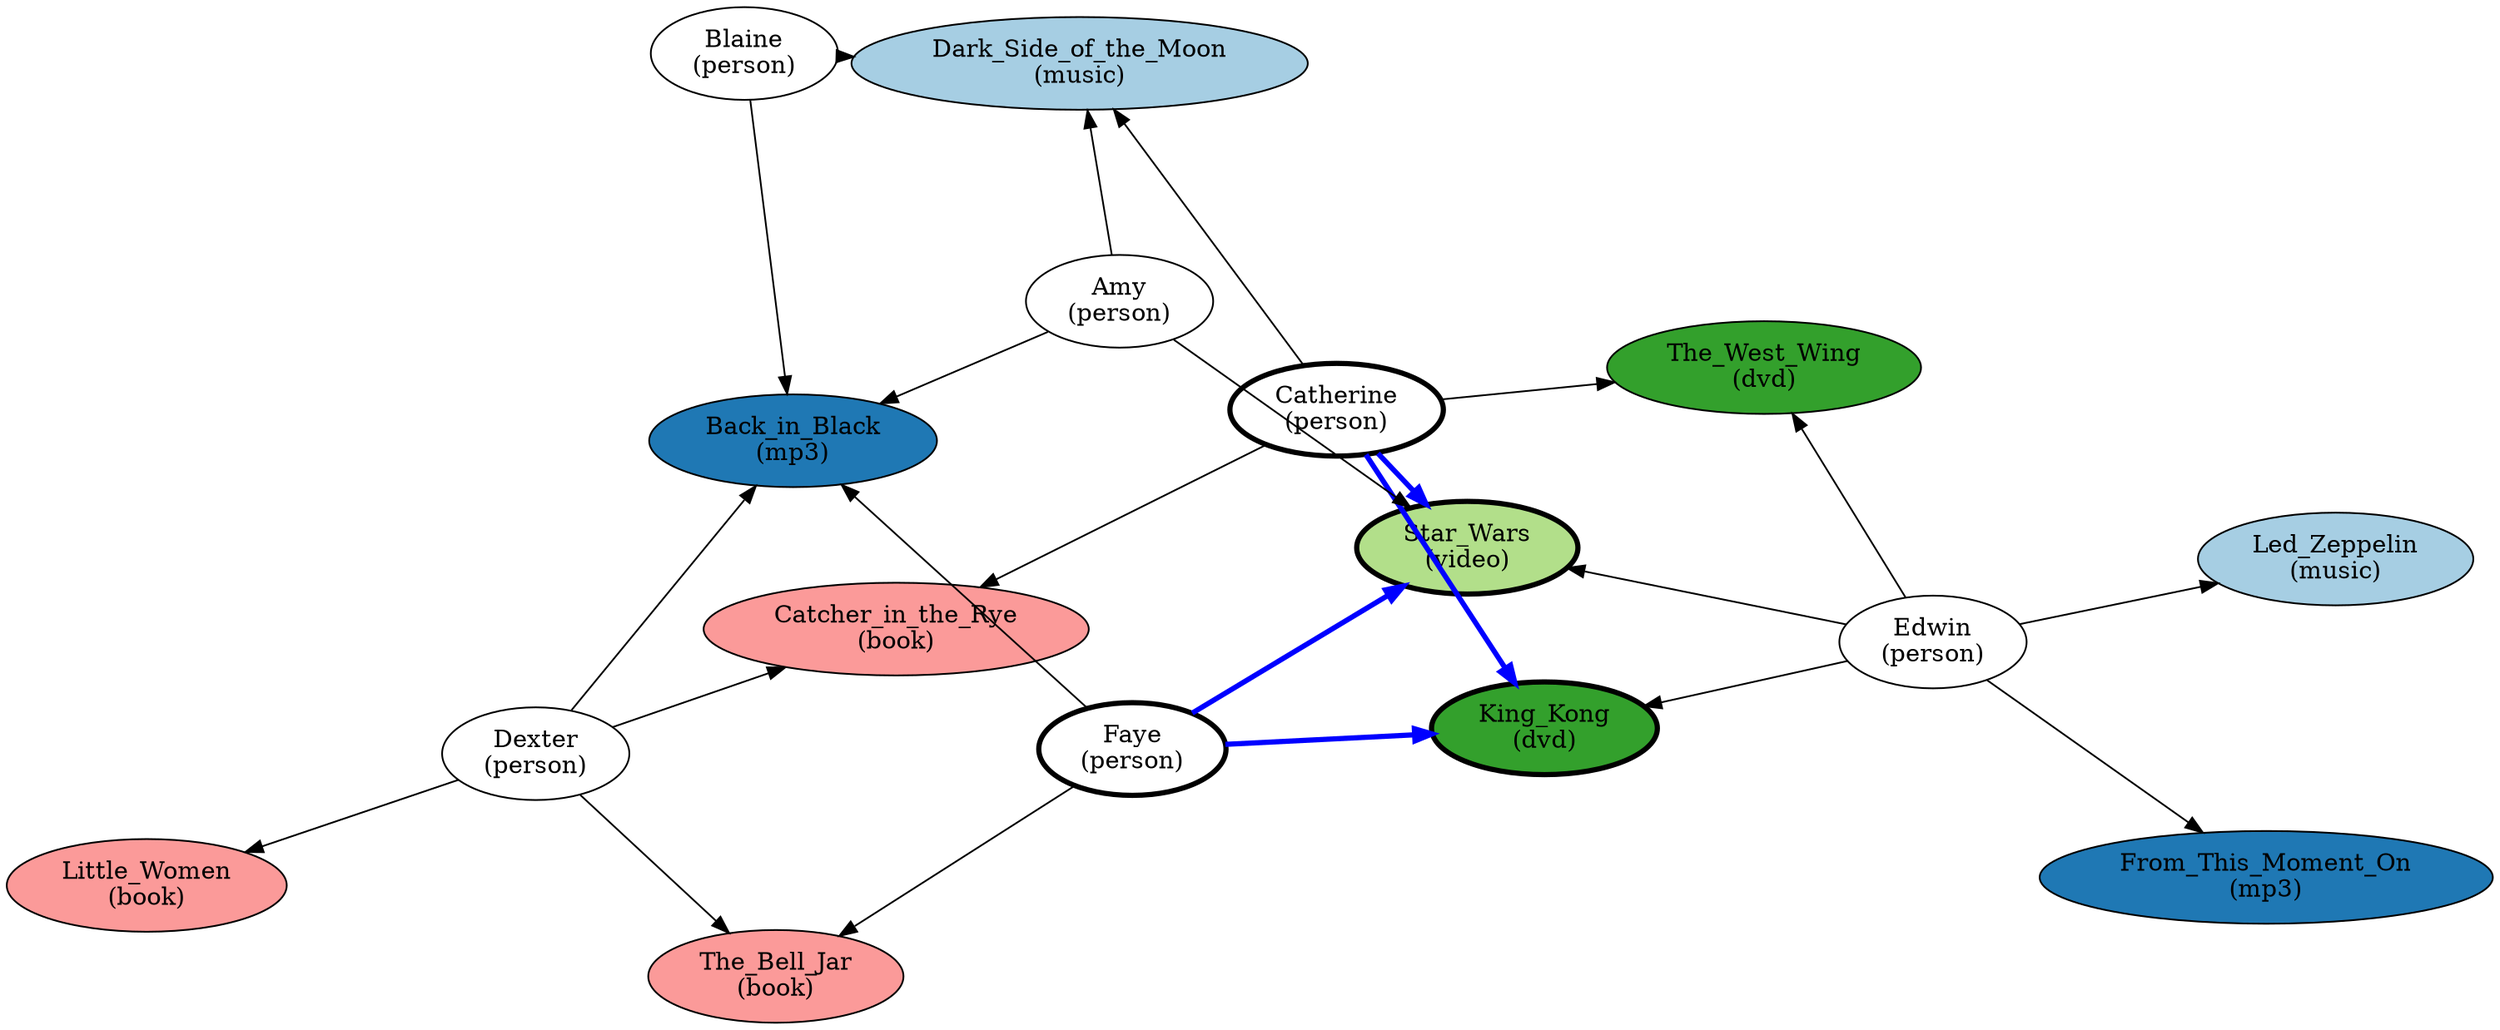 digraph G {
layout=sfdp; overlap=prism; overlap_scaling=-3
node[colorscheme=paired8, style=filled, color=black]
"VIDEO1"[fillcolor= "3",label= "Star_Wars\n(video)",color= "blue",penwidth= "3"]
"MUSIC2"[fillcolor= "1",label= "Led_Zeppelin\n(music)",color= "",penwidth= "."]
"MUSIC1"[fillcolor= "1",label= "Dark_Side_of_the_Moon\n(music)",color= "",penwidth= "."]
"MP3B"[fillcolor= "2",label= "From_This_Moment_On\n(mp3)",color= "",penwidth= "."]
"MP3A"[fillcolor= "2",label= "Back_in_Black\n(mp3)",color= "",penwidth= "."]
"DVD2"[fillcolor= "4",label= "King_Kong\n(dvd)",color= "blue",penwidth= "3"]
"DVD1"[fillcolor= "4",label= "The_West_Wing\n(dvd)",color= "",penwidth= "."]
"BOOK3"[fillcolor= "5",label= "The_Bell_Jar\n(book)",color= "",penwidth= "."]
"BOOK2"[fillcolor= "5",label= "Little_Women\n(book)",color= "",penwidth= "."]
"BOOK1"[fillcolor= "5",label= "Catcher_in_the_Rye\n(book)",color= "",penwidth= "."]
"6"[fillcolor= "white",label= "Faye\n(person)",color= "blue",penwidth= "3"]
"5"[fillcolor= "white",label= "Edwin\n(person)",color= "",penwidth= "."]
"4"[fillcolor= "white",label= "Dexter\n(person)",color= "",penwidth= "."]
"3"[fillcolor= "white",label= "Catherine\n(person)",color= "blue",penwidth= "3"]
"2"[fillcolor= "white",label= "Blaine\n(person)",color= "",penwidth= "."]
"1"[fillcolor= "white",label= "Amy\n(person)",color= "",penwidth= "."]
"1" -> "MP3A"[color= "",penwidth= "."]
"1" -> "MUSIC1"[color= "",penwidth= "."]
"1" -> "VIDEO1"[color= "",penwidth= "."]
"2" -> "MP3A"[color= "",penwidth= "."]
"2" -> "MUSIC1"[color= "",penwidth= "."]
"3" -> "BOOK1"[color= "",penwidth= "."]
"3" -> "DVD1"[color= "",penwidth= "."]
"3" -> "DVD2"[color= "blue",penwidth= "3"]
"3" -> "MUSIC1"[color= "",penwidth= "."]
"3" -> "VIDEO1"[color= "blue",penwidth= "3"]
"4" -> "BOOK1"[color= "",penwidth= "."]
"4" -> "BOOK2"[color= "",penwidth= "."]
"4" -> "BOOK3"[color= "",penwidth= "."]
"4" -> "MP3A"[color= "",penwidth= "."]
"5" -> "DVD1"[color= "",penwidth= "."]
"5" -> "DVD2"[color= "",penwidth= "."]
"5" -> "MP3B"[color= "",penwidth= "."]
"5" -> "MUSIC2"[color= "",penwidth= "."]
"5" -> "VIDEO1"[color= "",penwidth= "."]
"6" -> "BOOK3"[color= "",penwidth= "."]
"6" -> "DVD2"[color= "blue",penwidth= "3"]
"6" -> "MP3A"[color= "",penwidth= "."]
"6" -> "VIDEO1"[color= "blue",penwidth= "3"]
}
